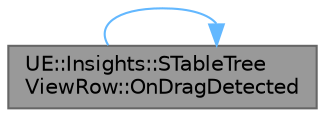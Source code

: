 digraph "UE::Insights::STableTreeViewRow::OnDragDetected"
{
 // INTERACTIVE_SVG=YES
 // LATEX_PDF_SIZE
  bgcolor="transparent";
  edge [fontname=Helvetica,fontsize=10,labelfontname=Helvetica,labelfontsize=10];
  node [fontname=Helvetica,fontsize=10,shape=box,height=0.2,width=0.4];
  rankdir="LR";
  Node1 [id="Node000001",label="UE::Insights::STableTree\lViewRow::OnDragDetected",height=0.2,width=0.4,color="gray40", fillcolor="grey60", style="filled", fontcolor="black",tooltip="Called when Slate detects that a widget started to be dragged."];
  Node1 -> Node1 [id="edge1_Node000001_Node000001",color="steelblue1",style="solid",tooltip=" "];
}
